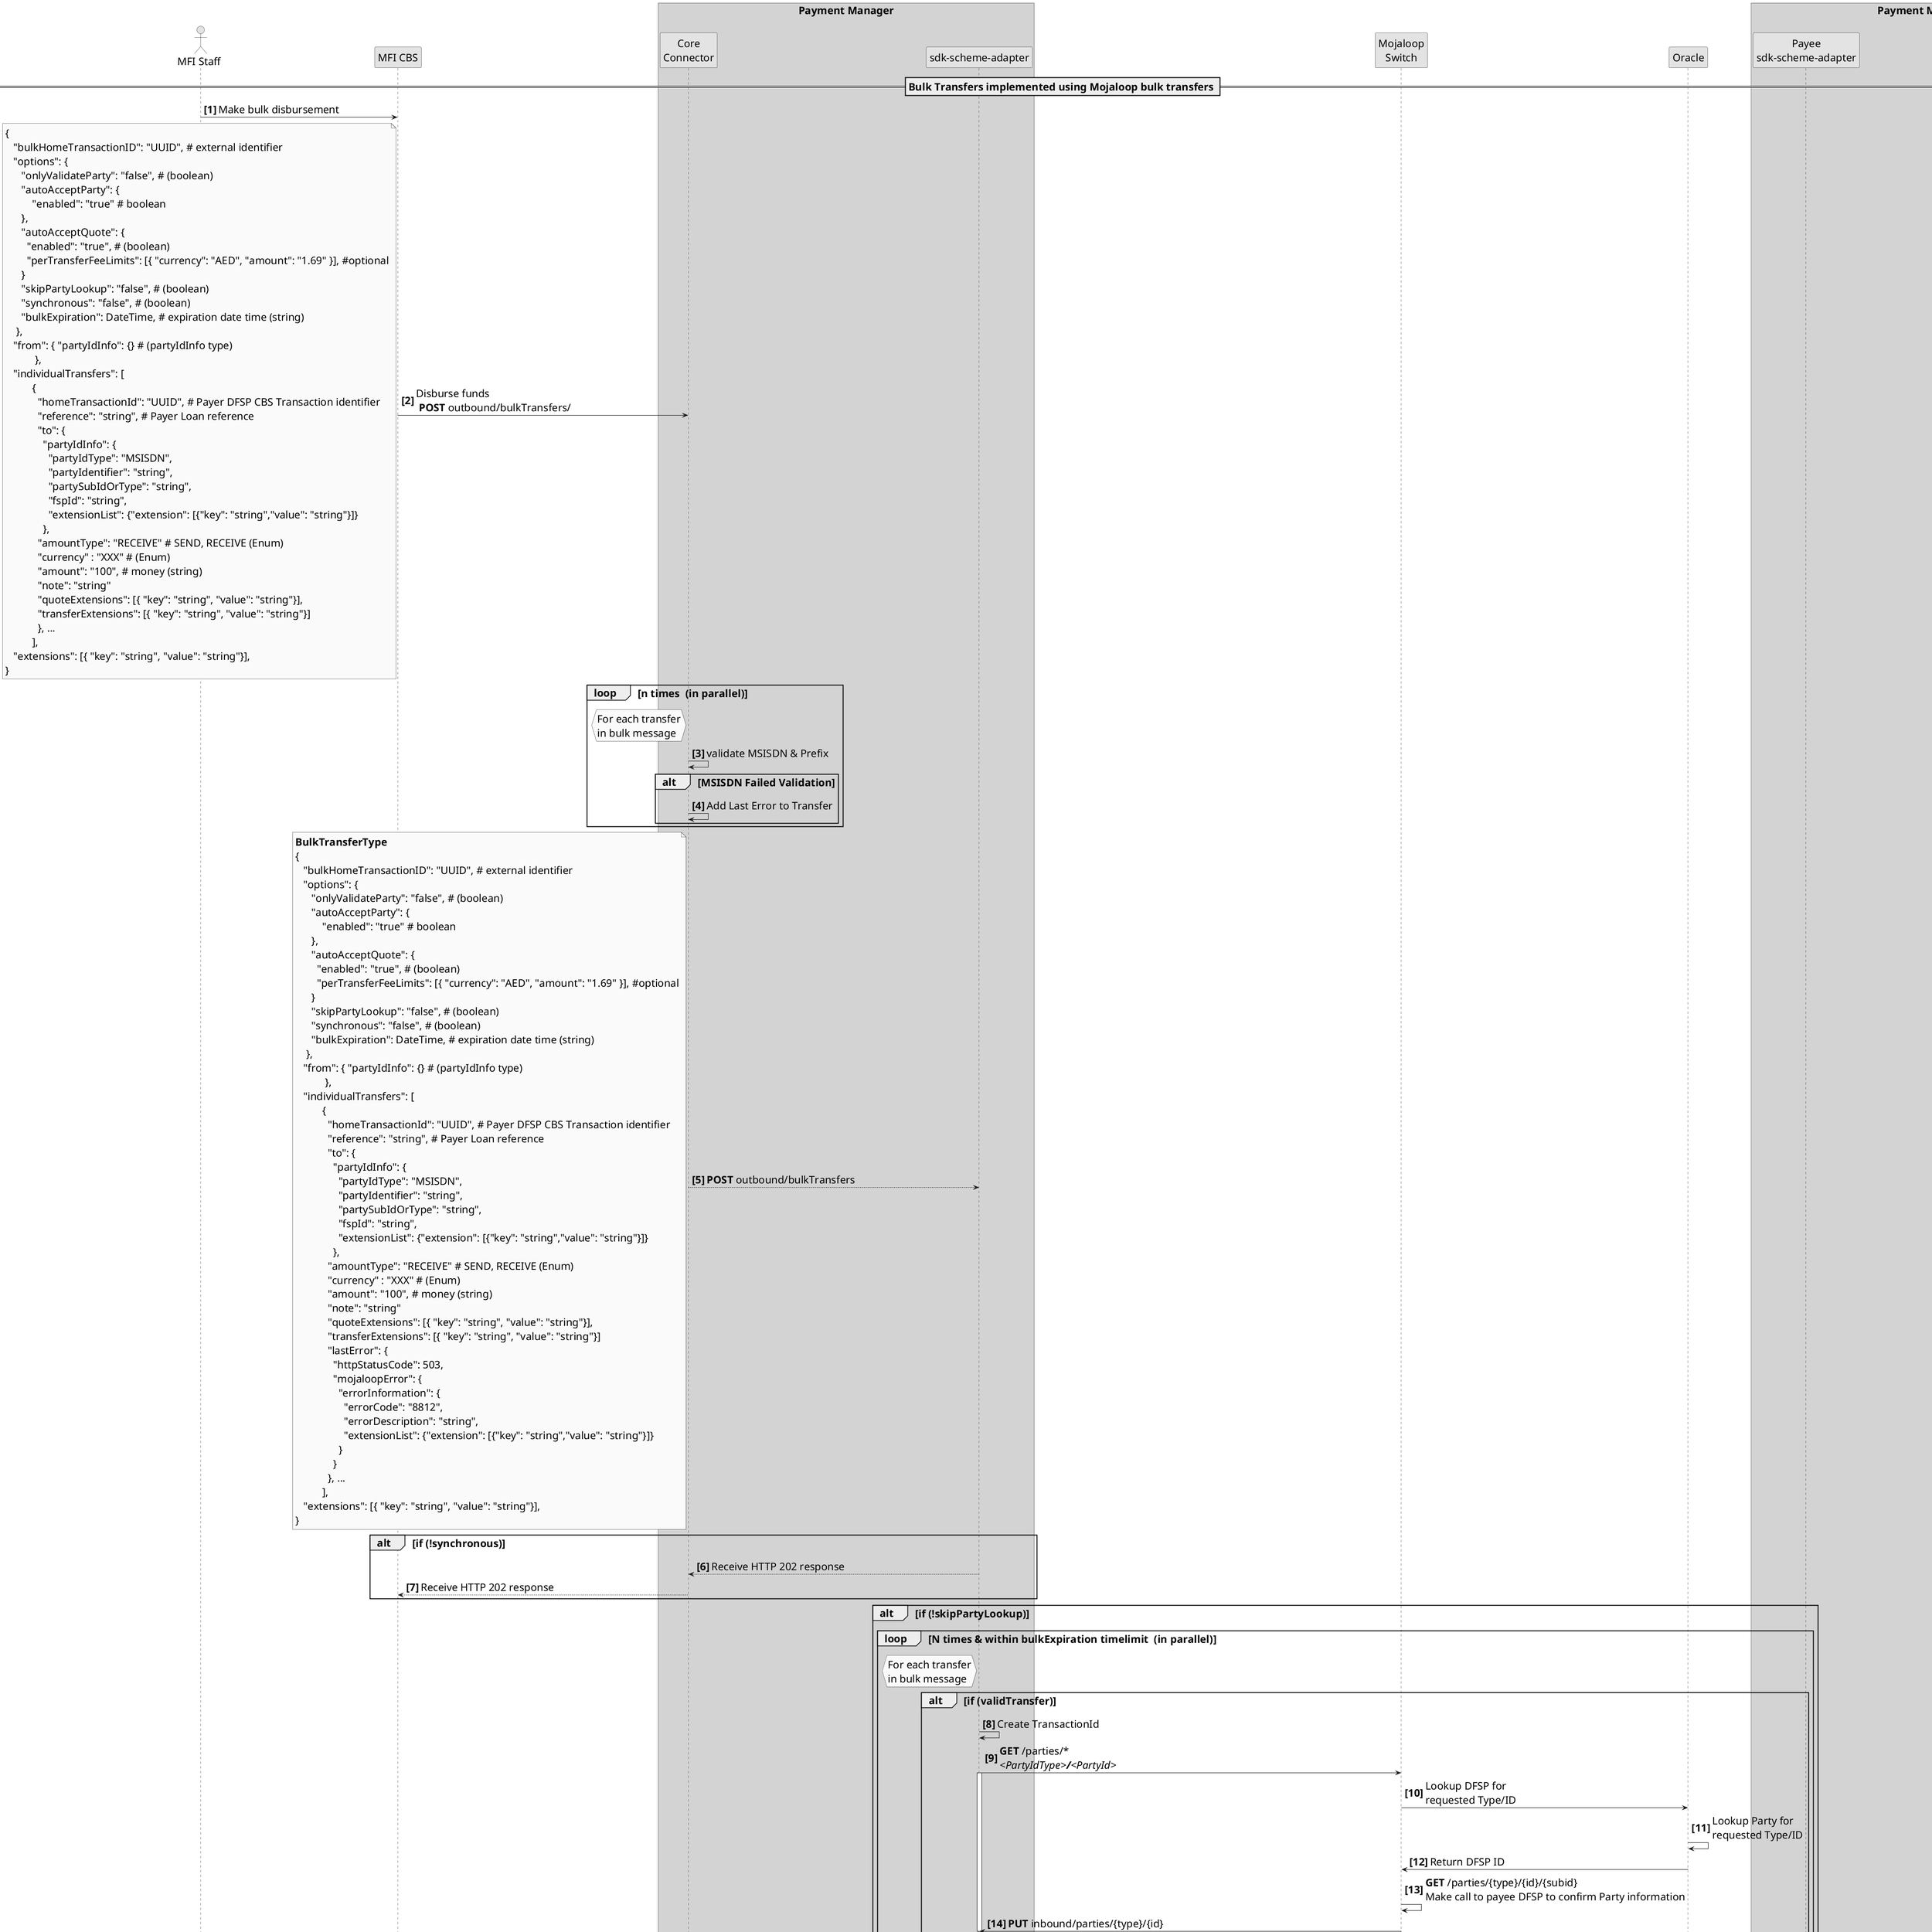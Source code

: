 @startuml
/'********
--------------
*********'/

skinparam activityFontSize 4
skinparam activityDiamondFontSize 30
skinparam activityArrowFontSize 22
skinparam defaultFontSize 22
skinparam noteFontSize 22
skinparam monochrome true
' declare title
' title Bulk Transactions pattern using the Mojaloop Connector
' declare actors
actor "MFI Staff" as MStaff
participant "MFI CBS" as MFI
box "Payment Manager" #LightGrey
participant "Core\nConnector" as MFICC 
participant "sdk-scheme-adapter" as MFIMC 
end box
participant "Mojaloop\nSwitch" as MJW 
participant "Oracle" as Oracle
box "Payment Manager" #LightGrey
participant "Payee\nsdk-scheme-adapter" as PayeeFSPMC 
participant "Payee\nCore\nConnector" as PayeeFSPCC 
end box

== Bulk Transfers implemented using Mojaloop bulk transfers ==

autonumber 1 1 "<b>[0]"
MStaff -> MFI: Make bulk disbursement 
MFI -> MFICC: Disburse funds \n **POST** outbound/bulkTransfers/
note left
{
   "bulkHomeTransactionID": "UUID", # external identifier
   "options": {
      "onlyValidateParty": "false", # (boolean) 
      "autoAcceptParty": {
          "enabled": "true" # boolean
      },
      "autoAcceptQuote": {
        "enabled": "true", # (boolean)
        "perTransferFeeLimits": [{ "currency": "AED", "amount": "1.69" }], #optional
      }
      "skipPartyLookup": "false", # (boolean)
      "synchronous": "false", # (boolean)
      "bulkExpiration": DateTime, # expiration date time (string)
    },
   "from": { "partyIdInfo": {} # (partyIdInfo type)
           },                        
   "individualTransfers": [
          {
            "homeTransactionId": "UUID", # Payer DFSP CBS Transaction identifier
            "reference": "string", # Payer Loan reference
            "to": {
              "partyIdInfo": {
                "partyIdType": "MSISDN",
                "partyIdentifier": "string",
                "partySubIdOrType": "string",
                "fspId": "string",
                "extensionList": {"extension": [{"key": "string","value": "string"}]}
              },
            "amountType": "RECEIVE" # SEND, RECEIVE (Enum)
            "currency" : "XXX" # (Enum)
            "amount": "100", # money (string)
            "note": "string"
            "quoteExtensions": [{ "key": "string", "value": "string"}],
            "transferExtensions": [{ "key": "string", "value": "string"}]
            }, ...
          ],
   "extensions": [{ "key": "string", "value": "string"}],
}
end note

Loop n times  (in parallel)
    hnote left of MFICC
        For each transfer
        in bulk message
    end hnote
    MFICC -> MFICC: validate MSISDN & Prefix
    alt MSISDN Failed Validation
    MFICC->MFICC:  Add Last Error to Transfer
    end
end Loop
MFICC-->MFIMC: **POST** outbound/bulkTransfers
note left
**BulkTransferType**
{
   "bulkHomeTransactionID": "UUID", # external identifier
   "options": {
      "onlyValidateParty": "false", # (boolean) 
      "autoAcceptParty": {
          "enabled": "true" # boolean
      },
      "autoAcceptQuote": {
        "enabled": "true", # (boolean)
        "perTransferFeeLimits": [{ "currency": "AED", "amount": "1.69" }], #optional
      }
      "skipPartyLookup": "false", # (boolean)
      "synchronous": "false", # (boolean)
      "bulkExpiration": DateTime, # expiration date time (string)
    },
   "from": { "partyIdInfo": {} # (partyIdInfo type)
           },                        
   "individualTransfers": [
          {
            "homeTransactionId": "UUID", # Payer DFSP CBS Transaction identifier
            "reference": "string", # Payer Loan reference
            "to": {
              "partyIdInfo": {
                "partyIdType": "MSISDN",
                "partyIdentifier": "string",
                "partySubIdOrType": "string",
                "fspId": "string",
                "extensionList": {"extension": [{"key": "string","value": "string"}]}
              },
            "amountType": "RECEIVE" # SEND, RECEIVE (Enum)
            "currency" : "XXX" # (Enum)
            "amount": "100", # money (string)
            "note": "string"
            "quoteExtensions": [{ "key": "string", "value": "string"}],
            "transferExtensions": [{ "key": "string", "value": "string"}]
            "lastError": {
              "httpStatusCode": 503,
              "mojaloopError": {
                "errorInformation": {
                  "errorCode": "8812",
                  "errorDescription": "string",
                  "extensionList": {"extension": [{"key": "string","value": "string"}]}
                }
              }
            }, ...
          ],
   "extensions": [{ "key": "string", "value": "string"}],
}
end note
alt if (!synchronous)
MFIMC-->MFICC: Receive HTTP 202 response
MFI <-- MFICC: Receive HTTP 202 response
end

alt if (!skipPartyLookup)
loop N times & within bulkExpiration timelimit  (in parallel)
hnote left of MFIMC
        For each transfer
        in bulk message
end hnote
  alt if (validTransfer)
    MFIMC -> MFIMC: Create TransactionId
    MFIMC -> MJW: **GET** /parties/*\n<i><PartyIdType>**/**</i><i><PartyId>
    activate MFIMC
    MJW -> Oracle: Lookup DFSP for \nrequested Type/ID
    Oracle-> Oracle: Lookup Party for \nrequested Type/ID
    Oracle->MJW: Return DFSP ID
    MJW->MJW: **GET** /parties/{type}/{id}/{subid}\nMake call to payee DFSP to confirm Party information
    MJW->MFIMC: **PUT** inbound/parties/{type}/{id}
    deactivate MFIMC
    
    MFIMC -> MFIMC: Update transaction status and\n attach get parties response
    MFIMC -> MFIMC: Add to next phase FSP bulk call
    MFIMC -> MFIMC: Any Error, save the error state in lastError object to be returned to the caller later
  else if (!validTransfer)
    MFIMC->MFIMC: Skip
  end
end Loop
else if (skipPartyLookup)
  loop N times & within bulkExpiration timelimit 
    MFIMC->MFIMC: Validate party info \n Add to next phase FSP bulk call
  end loop
end
MFIMC->MFIMC: if(transferStatusValid) Group into M Payee DFSPs

alt if (!autoAcceptParty)
  alt if (synchronous)
    MFIMC-->MFICC: Response <bulkPartyLookupResponse> \n  currentState="WAITING_FOR_PARTY_ACCEPTANCE"
    MFI <-- MFICC: Response <bulkPartyLookupResponse>  \n  currentState="WAITING_FOR_PARTY_ACCEPTANCE"
    MFI->MStaff: Present Party Response
    MStaff->MFI: Accept Party
    MFI->MFICC: **PUT** outbound/bulkTransfers/{bulkTransferId}
    MFICC->MFIMC: **PUT** outbound/bulkTransfers/{bulkTransferId}
  else if (!synchronous)
    MFIMC->MFICC: **PUT** inbound/bulkTransfers/{bulkTransferId}  \n  currentState="WAITING_FOR_PARTY_ACCEPTANCE"
    note right
      **bulkPartyLookupResponse**
      Refer **Party Lookup Error Codes** table for lastError details
      {
        "bulkHomeTransactionID": "UUID", # external identifier,
        "bulkTransferId": "UUID",  # generated by ML connector
        "currentState": "WAITING_FOR_PARTY_ACCEPTANCE",
        "options": {
            "onlyValidateParty": "false", # (boolean) 
            "autoAcceptParty": {
                "enabled": "true" # boolean
            },
            "autoAcceptQuote": {
                "enabled": "true", # (boolean)
                "perTransferFeeLimits": [{ "currency": "AED", "amount": "1.69" }], #optional
            }
            "skipPartyLookup": "false", # (boolean)
            "synchronous": "false", # (boolean)
            "bulkExpiration": DateTime, # expiration date time (string)
        },                      
        "individualTransferResults": [
                {
                  "homeTransactionId": "UUID", # Payer DFSP CBS Transaction identifier
                  "transactionId": "UUID", # Created by ML connector
                  "reference": "string", # Payer Loan reference
                  "to": {
                    "partyIdInfo": {
                      "partyIdType": "MSISDN",
                      "partyIdentifier": "string",
                      "partySubIdOrType": "string",
                      "fspId": "string",
                      "extensionList": {"extension": [{"key": "string","value": "string"}]}
                    },
                  "amountType": "RECEIVE" # SEND, RECEIVE (Enum)
                  "currency" : "XXX" # (Enum)
                  "amount": "100", # money (string)
                  "note": "string"
                  "quoteExtensions": [{ "key": "string", "value": "string"}],
                  "transferExtensions": [{ "key": "string", "value": "string"}]
                  "lastError": {
                    "httpStatusCode": 503,
                    "mojaloopError": {
                      "errorInformation": {
                        "errorCode": "8812",1
                        "errorDescription": "string",
                        "extensionList": {"extension": [{"key": "string","value": "string"}]}
                      }
                    }
                  }
                }
        ],
        "extensions": [{ "key": "string", "value": "string"}],
      }
    end note
    MFICC-->MFIMC: Receive HTTP 202 response
    MFICC->MFI: **PUT** /bulkTransfers/{bulkTransferId}  \n  currentState="WAITING_FOR_PARTY_ACCEPTANCE"
    MFI-->MFICC: Receive HTTP 202 response
    MFI->MStaff: Present Party Response
    MStaff->MFI: Accept Party
    MFI->MFICC: **PUT** outbound/bulkTransfers/{bulkTransferId}
    MFICC->MFIMC: **PUT** outbound/bulkTransfers/{bulkTransferId}
    note left
      **bulkTransferContinuationAcceptParty**
      {
        "bulkHomeTransactionID": "UUID", # external identifier                    
        "individualTransfers": [
                {
                  "homeTransactionId": "UUID", # Payer DFSP CBS Transaction identifier
                  "transactionId": "UUID", # Created by ML connector
                  "acceptParty": "true" # (boolean)
                }
        ],
      }
    end note    
    MFIMC-->MFICC: Receive HTTP 202 response
    MFI <-- MFICC: Receive HTTP 202 response
  end
end

loop Quote Processing (M times & within bulkExpiration timelimit in parallel)
hnote left of MFIMC
        For each payee DFSP
        in bulk message
end hnote
    MFIMC->MFIMC: Check bulkExpiration
    MFIMC->MFIMC: Create bulkTransactionId
    MFIMC ->> MFIMC: Calculate bulk expiry \nbased on both expirySeconds config and \nbulkExpiration
    MFIMC ->> MJW: **POST** /bulkquotes
    activate MFIMC
    MJW->PayeeFSPMC: **POST** inbound/bulkquotes 
    alt if (HasSupportForBulkQuotes)
      PayeeFSPMC->PayeeFSPCC: **POST** inbound/bulkquotes  
      PayeeFSPCC-->PayeeFSPMC: Reponse bulkquotes Response
      PayeeFSPMC -> PayeeFSPMC: Update transaction statuses \nand attach quote responses
    else if (!HasSupportForBulkQuotes)
      loop X times for each transfer in bulk message
        PayeeFSPMC->PayeeFSPCC: **POST** inbound/quoterequests  
        PayeeFSPCC-->PayeeFSPMC: response
        PayeeFSPMC -> PayeeFSPMC: Update transaction status \nand attach quote response
      end Loop
    end
    PayeeFSPMC->MJW: **PUT** /bulkquotes/{id)
    MJW->MFIMC: **PUT** inbound/bulkquotes/{id)
    deactivate  MFIMC
    MFIMC -> MFIMC: Update transaction status \nand attach quote response
end loop

alt if (!autoAcceptQuote)
  alt if (synchronous)
    MFIMC-->MFICC: Response <bulkQuoteRequestResponse> \n  currentState="WAITING_FOR_QUOTE_ACCEPTANCE"
    MFI <-- MFICC: Response <bulkQuoteRequestResponse>\n  currentState="WAITING_FOR_QUOTE_ACCEPTANCE"
    MFI->MStaff: Present Quote Response
    MStaff->MFI: Accept Quote
    MFI->MFICC: **PUT** outbound/bulkTransfers/{bulkTransferId}
    MFICC->MFIMC: **PUT** outbound/bulkTransfers/{bulkTransferId}
  else if (!synchronous)
    MFIMC->MFICC: **PUT** inbound/bulkTransfers/{bulkTransferId}\n  currentState="WAITING_FOR_QUOTE_ACCEPTANCE"
    note right
      **bulkQuoteRequestResponse**
      {
        "bulkHomeTransactionID": "UUID", # external identifier
        "bulkTransferId": "UUID",  # generated by ML connector
        "currentState": "WAITING_FOR_QUOTE_ACCEPTANCE",
        "options": {
            "onlyValidateParty": "false", # (boolean) 
            "autoAcceptParty": {
                "enabled": "true" # boolean
            },
            "autoAcceptQuote": {
                "enabled": "true", # (boolean)
                "perTransferFeeLimits": [{ "currency": "AED", "amount": "1.69" }], #optional
            }
            "skipPartyLookup": "false", # (boolean)
            "synchronous": "false", # (boolean)
            "bulkExpiration": DateTime, # expiration date time (string)
        },                       
        "individualTransferResults": [
                {
                  "homeTransactionId": "UUID", # Payer DFSP CBS Transaction identifier
                  "transactionId": "UUID", # Created by ML connector
                  "reference": "string", # Payer Loan reference
                  "to": {
                    "partyIdInfo": {
                      "partyIdType": "MSISDN",
                      "partyIdentifier": "string",
                      "partySubIdOrType": "string",
                      "fspId": "string",
                      "extensionList": {"extension": [{"key": "string","value": "string"}]}
                    },
                  "amountType": "RECEIVE" # SEND, RECEIVE (Enum)
                  "currency" : "XXX" # (Enum)
                  "amount": "100", # money (string)
                  "note": "string"
                  "quoteId": "4932beab-423e-37b6-8587-49c016d2f5ef",
                  "quoteExtensions": [{ "key": "string", "value": "string"}],
                  "transferExtensions": [{ "key": "string", "value": "string"}],
                  "quoteResponse": {
                    "transferAmount": {"currency": "AED","amount": "0.7"},
                    "payeeReceiveAmount": {"currency": "AED","amount": "0.922"},
                    "payeeFspFee": {"currency": "AED","amount": "67247160"},
                    "payeeFspCommission": {"currency": "AED","amount": "829358883"},
                    "expiration": "6286-11-29T16:19:08.300+06:14",
                    "geoCode": {"latitude": "5.9","longitude": "180.0000"},
                    "ilpPacket": "XqOB5HUGEifQ-ebr0TAVAgD3...",
                    "condition": "gZI4iD9u_Yc...",
                    "extensionList": {"extension": [{"key": "string","value": "string"}]}
                  },
                  "lastError": {
                    "httpStatusCode": 503,
                    "mojaloopError": {
                      "errorInformation": {
                        "errorCode": "8812",
                        "errorDescription": "string",
                        "extensionList": {"extension": [{"key": "string","value": "string"}]}
                      }
                    }
                  }
                }
        ],
        "extensions": [{ "key": "string", "value": "string"}],
      }
    end note
    MFICC-->MFIMC: Receive HTTP 202 response
    MFICC->MFI: **PUT** /bulkTransfers/{bulkTransferId}\n  currentState="WAITING_FOR_QUOTE_ACCEPTANCE"
    MFI-->MFICC: Receive HTTP 202 response
    MFI->MStaff: Present Quote Response
    MStaff->MFI: Accept Quote
    MFI->MFICC: **PUT** outbound/bulkTransfers/{bulkTransferId}
    MFICC->MFIMC: **PUT** outbound/bulkTransfers/{bulkTransferId}
    note left
      **bulkAcceptQuote**
      {
        "bulkHomeTransactionID": "UUID", # external identifier
        "individualTransfers": [
                {
                  "homeTransactionId": "UUID", # Payer DFSP CBS Transaction identifier
                  "transactionId": "UUID", # Created by ML connector
                  "acceptQuote": "true" #boolean
                }                  
        ],
      }
    end note    

    MFIMC-->MFICC: Receive HTTP 202 response
    MFI <-- MFICC: Receive HTTP 202 response
  end
end


loop Transfer Processing (M times & within bulkExpiration timelimit  in parallel)
  hnote left of MFIMC
        For each payee DFSP
        in bulk message
  end hnote
    alt if (AutoAcceptQuote)
      MFIMC -> MFIMC: Confirm Fees meets auto accept levels\n and bulkExpiration timelimit not reached \n-> Update Transfer Status
    end
 
    alt if (AcceptedQuote)
    MFIMC ->> MFIMC: Calculate bulk expiry \nbased on both expirySeconds config and \nbulkExpiration
    MFIMC ->> MJW: **POST** /bulktransfers
    activate MFIMC
    MJW-> MJW: Perform liquidity(NDC)check at indivial transfer level
    MJW->MJW: Reserve Funds at indivial transfer level
    MJW ->> PayeeFSPMC: **POST** inbound/bulktransfers
    alt if (HasSupportForBulkTransfers)
      PayeeFSPMC->PayeeFSPCC: **POST** inbound/bulktransfers  
      PayeeFSPCC-->PayeeFSPMC: response
      PayeeFSPMC -> PayeeFSPMC:Update transaction statuses \nand attach transfer responses
    else if (!HasSupportForBulkTransfers)
      loop X times for each transfer in bulk message
        PayeeFSPMC->PayeeFSPCC: **POST** inbound/transfers  
        PayeeFSPCC-->PayeeFSPMC: response
        PayeeFSPMC -> PayeeFSPMC:Update transaction status \nand attach transfer response
      end Loop
    end
    PayeeFSPMC ->> MJW: **PUT** /bulktransfers/{id} (BulkStatus)
    MJW-->MJW: Commit funds at indivial transfer level
    alt if (bulkStatus == 'ACCEPTED')
    MJW -> PayeeFSPMC: **PATCH** inbound/bulktransfers/{id} (BulkStatus)
    alt if (HasSupportForBulkTransfers)
      PayeeFSPMC->PayeeFSPCC: **PATCH** inbound/bulktransfers/{bulkTransferId}  
    else if (!HasSupportForBulkTransfers)
      loop X times for each transfer in bulk message
        PayeeFSPMC->PayeeFSPCC: **PATCH** inbound/transfers/{transferId}  
      end Loop
    end
    end
    MJW->MFIMC:**PUT** inbound/bulktransfers/{id}
   
    deactivate MFIMC 
    MFIMC -> MFIMC: Update transaction status \nand attach bulk transfers response
    end
end loop
hnote right MFIMC
**bulkTransferResponse**
{
 "bulkHomeTransactionID": "UUID", # external identifier
 "bulkTransferId": "UUID",  # generated by ML connector
 "currentState": "COMPLETED", # status of the bulk transfer request
 "individualTransferResults": [
    {
      "transferId": "310e5c51-e4fd-30bc-96ae-6dffee2c54cb",
      "homeTransactionId": "UUID", # Payer DFSP CBS Transaction identifier
      "transactionId": "string", # Mojaloop bulk transaction Id used to make the bulk transfer
      "to": {
        "partyIdInfo": {
          "partyIdType": "MSISDN",
          "partyIdentifier": "string",
          "partySubIdOrType": "string",
          "fspId": "string",
          "extensionList": {"extension": [{"key": "string","value": "string"}]}
        }
      },
      "amountType": "SEND",
      "currency": "AED",
      "amount": "100",
      "note": "string",
      "quoteId": "4932beab-423e-37b6-8587-49c016d2f5ef",
      "quoteExtensions": [{ "key": "string", "value": "string"}],
      "transferExtensions": [{ "key": "string", "value": "string"}]
      "quoteResponse": {
        "transferAmount": {"currency": "AED","amount": "0.7"},
        "payeeReceiveAmount": {"currency": "AED","amount": "0.922"},
        "payeeFspFee": {"currency": "AED","amount": "0.2"},
        "payeeFspCommission": {"currency": "AED","amount": "0.3"},
        "expiration": "6286-11-29T16:19:08.300+06:14",
        "geoCode": {"latitude": "5.9","longitude": "180.0000"},
        "ilpPacket": "XqOB5HUGEifQ-ebr0TAVAgD3...",
        "condition": "gZI4iD9u_Yc...",
        "extensionList": {"extension": [{"key": "string","value": "string"}]}
      },
      "fulfil": {
        "fulfilment": "UXgB0280lbHM...",
        "completedTimestamp": "5138-01-31T21:10:42.484Z",
        "transferState": "COMMITTED",
        "extensionList": {"extension": [{"key": "string","value": "string"}]}
      }
      "lastError": {
        "httpStatusCode": 503,
        "mojaloopError": {
          "errorInformation": {
            "errorCode": "8812",
            "errorDescription": "string",
            "extensionList": {"extension": [{"key": "string","value": "string"}]}
        }
  }}}],
  "extensions": [{ "key": "string", "value": "string"}]
} 
end hnote    
alt if (synchronous)
    MFIMC->MFICC: Response <bulkTransferResponse>
    MFICC->MFI: Response <bulkTransferResponse>
    MFI->MStaff: Transafer response(success & fail)
else if (!synchronous)
    MFIMC->MFICC:Callback Response \n**PUT** inbound/bulkTransfers/{bulkTransferId}\nTransfer Response(success & fail)
    MFICC-->MFIMC: Receive HTTP 202 response
    MFICC->MFI: **PUT** /bulkTransfers/{bulkTransferId}\nTransfer Status Update (success & fail)
    MFI-->MFICC: Receive HTTP 202 response
    MFI->MStaff: Transafer response(success & fail)
end
@enduml
